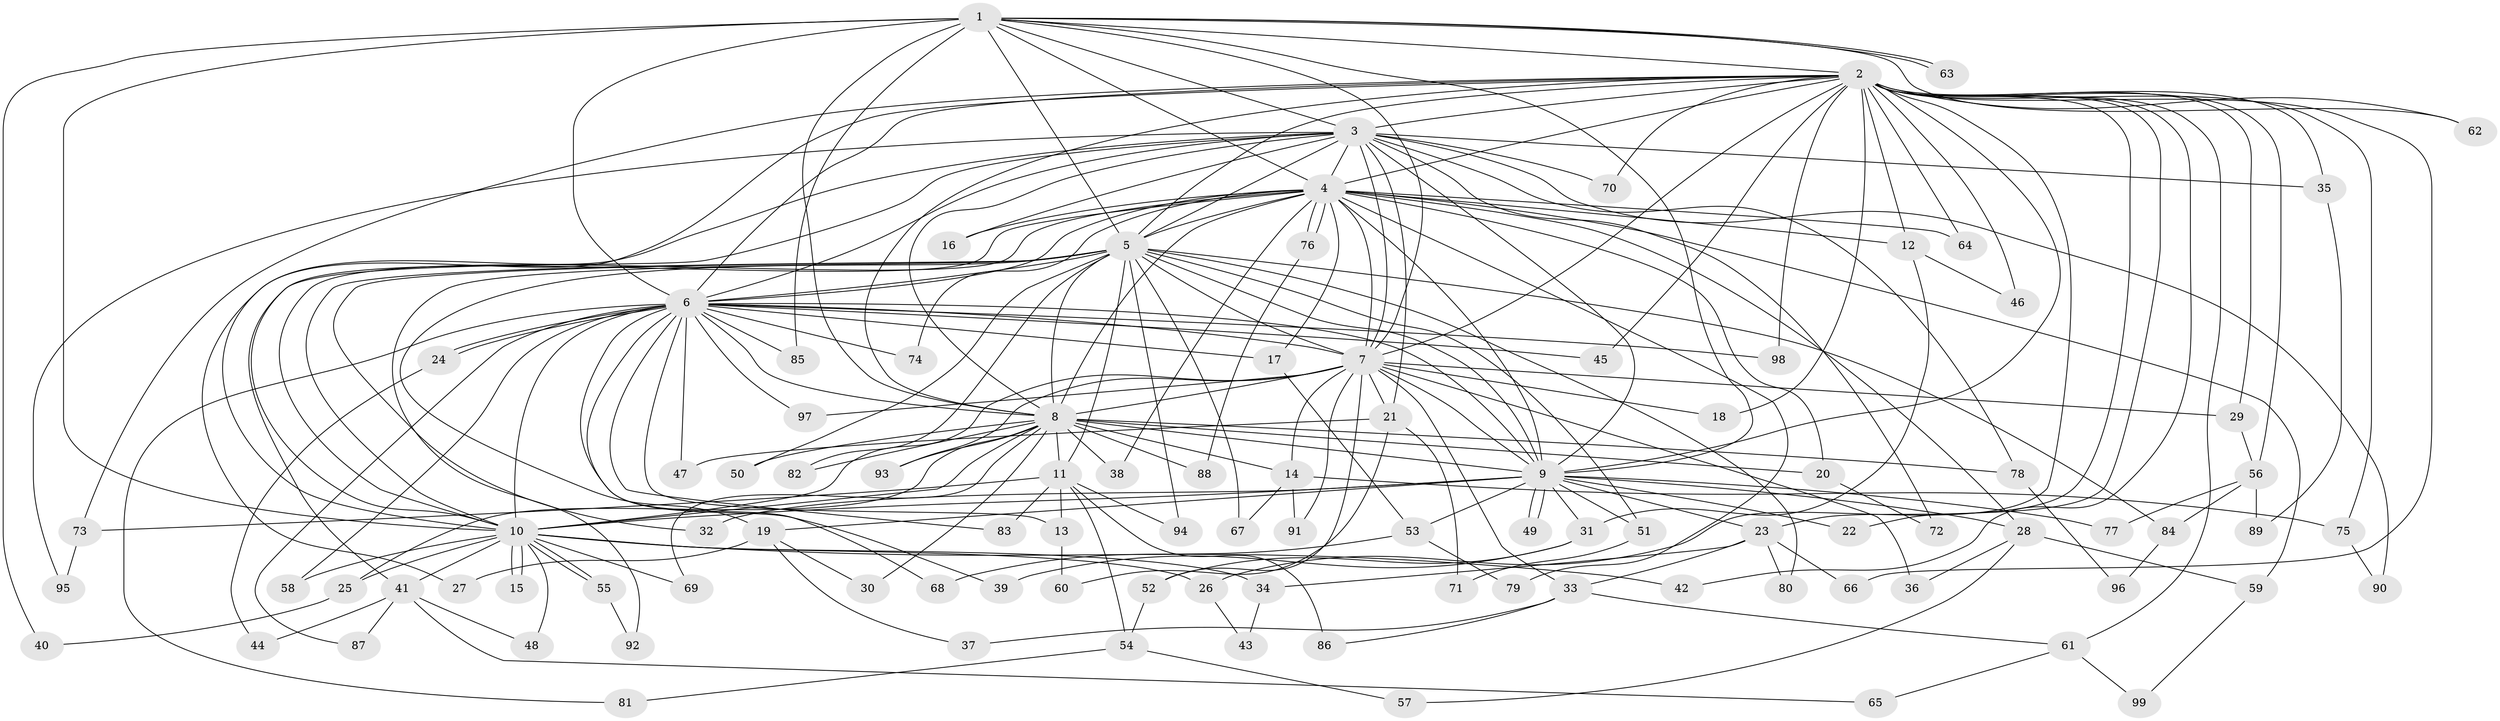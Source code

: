 // coarse degree distribution, {18: 0.014492753623188406, 20: 0.014492753623188406, 35: 0.014492753623188406, 2: 0.5797101449275363, 4: 0.11594202898550725, 1: 0.10144927536231885, 5: 0.043478260869565216, 3: 0.08695652173913043, 21: 0.014492753623188406, 6: 0.014492753623188406}
// Generated by graph-tools (version 1.1) at 2025/48/03/04/25 21:48:07]
// undirected, 99 vertices, 223 edges
graph export_dot {
graph [start="1"]
  node [color=gray90,style=filled];
  1;
  2;
  3;
  4;
  5;
  6;
  7;
  8;
  9;
  10;
  11;
  12;
  13;
  14;
  15;
  16;
  17;
  18;
  19;
  20;
  21;
  22;
  23;
  24;
  25;
  26;
  27;
  28;
  29;
  30;
  31;
  32;
  33;
  34;
  35;
  36;
  37;
  38;
  39;
  40;
  41;
  42;
  43;
  44;
  45;
  46;
  47;
  48;
  49;
  50;
  51;
  52;
  53;
  54;
  55;
  56;
  57;
  58;
  59;
  60;
  61;
  62;
  63;
  64;
  65;
  66;
  67;
  68;
  69;
  70;
  71;
  72;
  73;
  74;
  75;
  76;
  77;
  78;
  79;
  80;
  81;
  82;
  83;
  84;
  85;
  86;
  87;
  88;
  89;
  90;
  91;
  92;
  93;
  94;
  95;
  96;
  97;
  98;
  99;
  1 -- 2;
  1 -- 3;
  1 -- 4;
  1 -- 5;
  1 -- 6;
  1 -- 7;
  1 -- 8;
  1 -- 9;
  1 -- 10;
  1 -- 40;
  1 -- 62;
  1 -- 63;
  1 -- 63;
  1 -- 85;
  2 -- 3;
  2 -- 4;
  2 -- 5;
  2 -- 6;
  2 -- 7;
  2 -- 8;
  2 -- 9;
  2 -- 10;
  2 -- 12;
  2 -- 18;
  2 -- 22;
  2 -- 23;
  2 -- 26;
  2 -- 29;
  2 -- 35;
  2 -- 42;
  2 -- 45;
  2 -- 46;
  2 -- 56;
  2 -- 61;
  2 -- 62;
  2 -- 64;
  2 -- 66;
  2 -- 70;
  2 -- 73;
  2 -- 75;
  2 -- 98;
  3 -- 4;
  3 -- 5;
  3 -- 6;
  3 -- 7;
  3 -- 8;
  3 -- 9;
  3 -- 10;
  3 -- 16;
  3 -- 21;
  3 -- 27;
  3 -- 35;
  3 -- 70;
  3 -- 72;
  3 -- 78;
  3 -- 90;
  3 -- 95;
  4 -- 5;
  4 -- 6;
  4 -- 7;
  4 -- 8;
  4 -- 9;
  4 -- 10;
  4 -- 12;
  4 -- 16;
  4 -- 17;
  4 -- 20;
  4 -- 28;
  4 -- 38;
  4 -- 41;
  4 -- 59;
  4 -- 64;
  4 -- 74;
  4 -- 76;
  4 -- 76;
  4 -- 79;
  5 -- 6;
  5 -- 7;
  5 -- 8;
  5 -- 9;
  5 -- 10;
  5 -- 11;
  5 -- 19;
  5 -- 32;
  5 -- 50;
  5 -- 51;
  5 -- 67;
  5 -- 80;
  5 -- 82;
  5 -- 84;
  5 -- 92;
  5 -- 94;
  6 -- 7;
  6 -- 8;
  6 -- 9;
  6 -- 10;
  6 -- 13;
  6 -- 17;
  6 -- 24;
  6 -- 24;
  6 -- 39;
  6 -- 45;
  6 -- 47;
  6 -- 58;
  6 -- 68;
  6 -- 74;
  6 -- 81;
  6 -- 83;
  6 -- 85;
  6 -- 87;
  6 -- 97;
  6 -- 98;
  7 -- 8;
  7 -- 9;
  7 -- 10;
  7 -- 14;
  7 -- 18;
  7 -- 21;
  7 -- 29;
  7 -- 33;
  7 -- 36;
  7 -- 52;
  7 -- 91;
  7 -- 93;
  7 -- 97;
  8 -- 9;
  8 -- 10;
  8 -- 11;
  8 -- 14;
  8 -- 20;
  8 -- 25;
  8 -- 30;
  8 -- 38;
  8 -- 50;
  8 -- 69;
  8 -- 78;
  8 -- 82;
  8 -- 88;
  8 -- 93;
  9 -- 10;
  9 -- 19;
  9 -- 22;
  9 -- 23;
  9 -- 28;
  9 -- 31;
  9 -- 32;
  9 -- 49;
  9 -- 49;
  9 -- 51;
  9 -- 53;
  9 -- 77;
  10 -- 15;
  10 -- 15;
  10 -- 25;
  10 -- 26;
  10 -- 34;
  10 -- 41;
  10 -- 42;
  10 -- 48;
  10 -- 55;
  10 -- 55;
  10 -- 58;
  10 -- 69;
  11 -- 13;
  11 -- 54;
  11 -- 73;
  11 -- 83;
  11 -- 86;
  11 -- 94;
  12 -- 31;
  12 -- 46;
  13 -- 60;
  14 -- 67;
  14 -- 75;
  14 -- 91;
  17 -- 53;
  19 -- 27;
  19 -- 30;
  19 -- 37;
  20 -- 72;
  21 -- 47;
  21 -- 60;
  21 -- 71;
  23 -- 33;
  23 -- 34;
  23 -- 66;
  23 -- 80;
  24 -- 44;
  25 -- 40;
  26 -- 43;
  28 -- 36;
  28 -- 57;
  28 -- 59;
  29 -- 56;
  31 -- 39;
  31 -- 52;
  33 -- 37;
  33 -- 61;
  33 -- 86;
  34 -- 43;
  35 -- 89;
  41 -- 44;
  41 -- 48;
  41 -- 65;
  41 -- 87;
  51 -- 71;
  52 -- 54;
  53 -- 68;
  53 -- 79;
  54 -- 57;
  54 -- 81;
  55 -- 92;
  56 -- 77;
  56 -- 84;
  56 -- 89;
  59 -- 99;
  61 -- 65;
  61 -- 99;
  73 -- 95;
  75 -- 90;
  76 -- 88;
  78 -- 96;
  84 -- 96;
}
